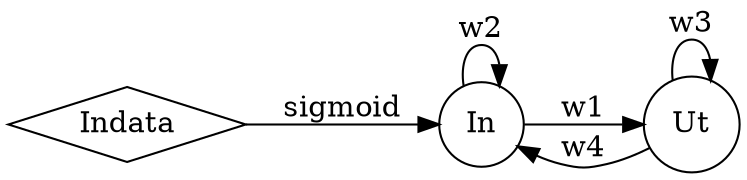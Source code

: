 digraph net {
   rankdir=LR;
   node [shape=circle];
   labeldistance=2.0;
   
   indata [label = "Indata" shape=diamond]
   indata -> in [label = "sigmoid"]
   
   in [label = "In"];
   in -> out [label = "w1"]
   in -> in [label = "w2"]
   out [label = "Ut"];
   out -> out [label = "w3"]
   out -> in [label = "w4"]
}